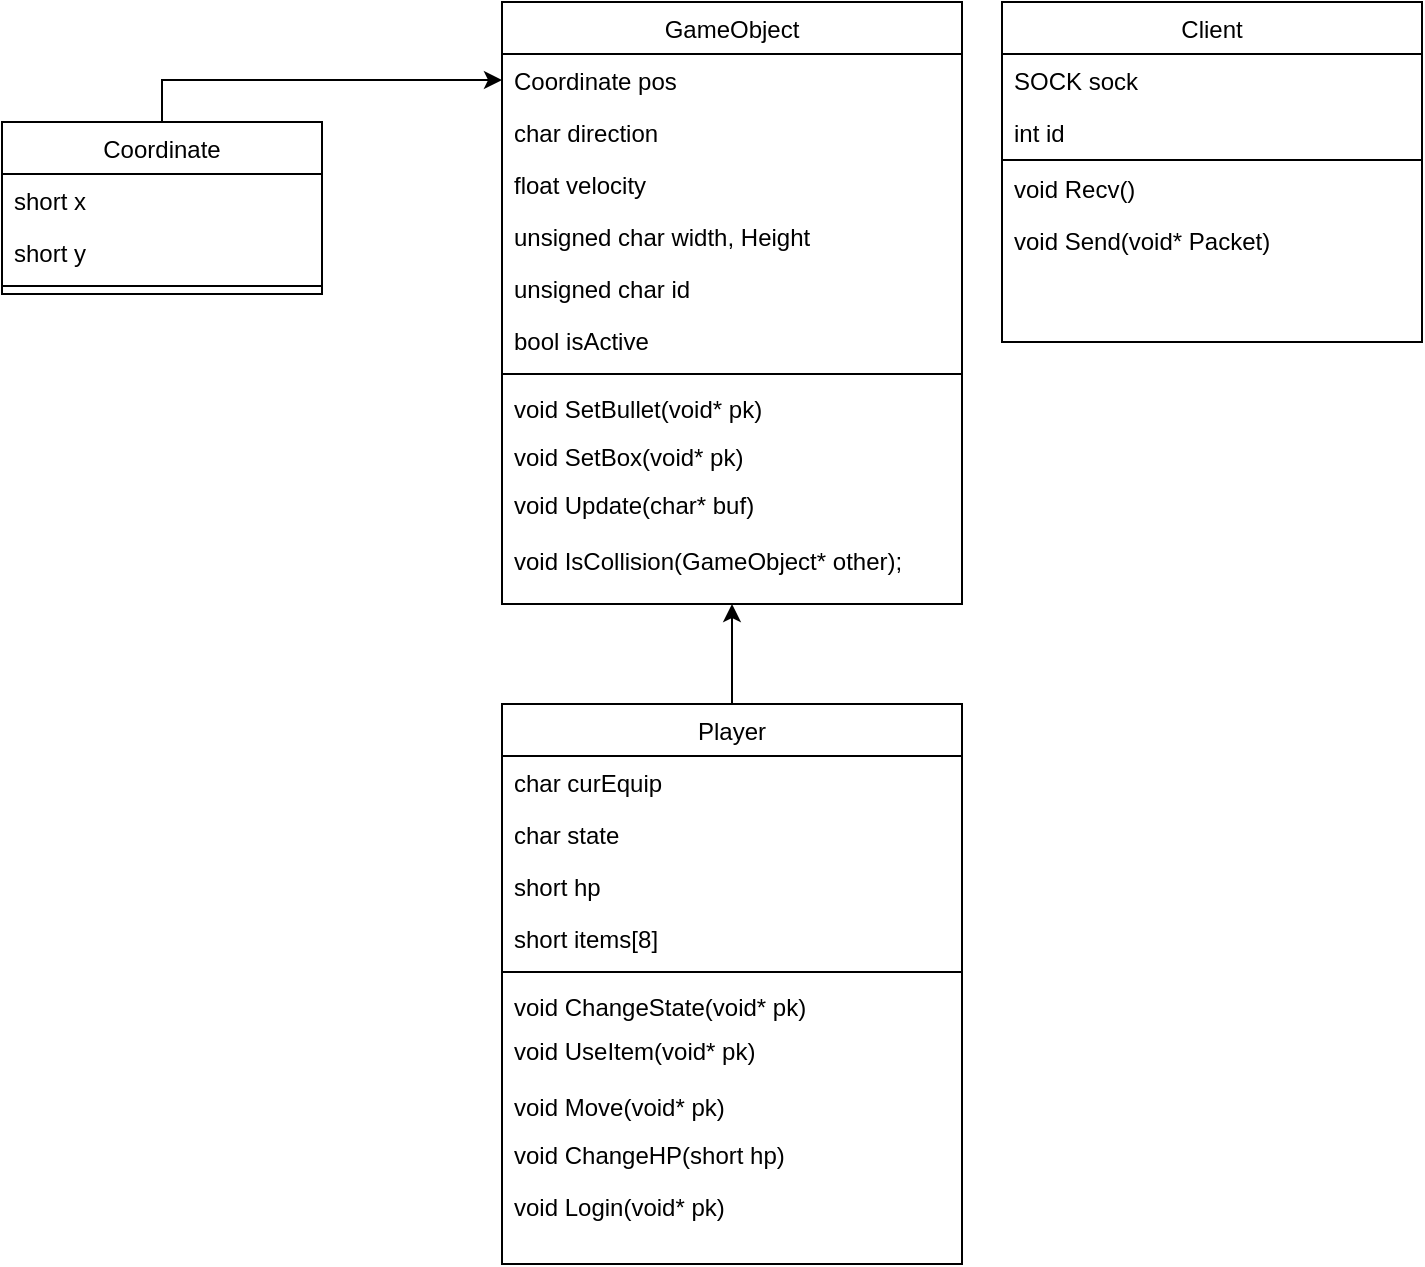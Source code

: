 <mxfile version="15.4.0" type="device"><diagram id="C5RBs43oDa-KdzZeNtuy" name="Page-1"><mxGraphModel dx="1527" dy="805" grid="1" gridSize="10" guides="1" tooltips="1" connect="1" arrows="1" fold="1" page="1" pageScale="1" pageWidth="827" pageHeight="1169" math="0" shadow="0"><root><mxCell id="WIyWlLk6GJQsqaUBKTNV-0"/><mxCell id="WIyWlLk6GJQsqaUBKTNV-1" parent="WIyWlLk6GJQsqaUBKTNV-0"/><mxCell id="7EJbWmPxn5MIXTnX5kuo-135" style="edgeStyle=orthogonalEdgeStyle;rounded=0;orthogonalLoop=1;jettySize=auto;html=1;entryX=0.5;entryY=1;entryDx=0;entryDy=0;" parent="WIyWlLk6GJQsqaUBKTNV-1" source="zkfFHV4jXpPFQw0GAbJ--6" target="7EJbWmPxn5MIXTnX5kuo-127" edge="1"><mxGeometry relative="1" as="geometry"/></mxCell><mxCell id="zkfFHV4jXpPFQw0GAbJ--6" value="Player" style="swimlane;fontStyle=0;align=center;verticalAlign=top;childLayout=stackLayout;horizontal=1;startSize=26;horizontalStack=0;resizeParent=1;resizeLast=0;collapsible=1;marginBottom=0;rounded=0;shadow=0;strokeWidth=1;" parent="WIyWlLk6GJQsqaUBKTNV-1" vertex="1"><mxGeometry x="-518" y="590" width="230" height="280" as="geometry"><mxRectangle x="130" y="380" width="160" height="26" as="alternateBounds"/></mxGeometry></mxCell><mxCell id="7EJbWmPxn5MIXTnX5kuo-113" value="char curEquip" style="text;align=left;verticalAlign=top;spacingLeft=4;spacingRight=4;overflow=hidden;rotatable=0;points=[[0,0.5],[1,0.5]];portConstraint=eastwest;rounded=0;shadow=0;html=0;" parent="zkfFHV4jXpPFQw0GAbJ--6" vertex="1"><mxGeometry y="26" width="230" height="26" as="geometry"/></mxCell><mxCell id="h8LLoGerYkd3efBY6kVI-2" value="char state" style="text;align=left;verticalAlign=top;spacingLeft=4;spacingRight=4;overflow=hidden;rotatable=0;points=[[0,0.5],[1,0.5]];portConstraint=eastwest;rounded=0;shadow=0;html=0;" parent="zkfFHV4jXpPFQw0GAbJ--6" vertex="1"><mxGeometry y="52" width="230" height="26" as="geometry"/></mxCell><mxCell id="7EJbWmPxn5MIXTnX5kuo-114" value="short hp" style="text;align=left;verticalAlign=top;spacingLeft=4;spacingRight=4;overflow=hidden;rotatable=0;points=[[0,0.5],[1,0.5]];portConstraint=eastwest;rounded=0;shadow=0;html=0;" parent="zkfFHV4jXpPFQw0GAbJ--6" vertex="1"><mxGeometry y="78" width="230" height="26" as="geometry"/></mxCell><mxCell id="7EJbWmPxn5MIXTnX5kuo-120" value="short items[8]" style="text;align=left;verticalAlign=top;spacingLeft=4;spacingRight=4;overflow=hidden;rotatable=0;points=[[0,0.5],[1,0.5]];portConstraint=eastwest;rounded=0;shadow=0;html=0;" parent="zkfFHV4jXpPFQw0GAbJ--6" vertex="1"><mxGeometry y="104" width="230" height="26" as="geometry"/></mxCell><mxCell id="zkfFHV4jXpPFQw0GAbJ--9" value="" style="line;html=1;strokeWidth=1;align=left;verticalAlign=middle;spacingTop=-1;spacingLeft=3;spacingRight=3;rotatable=0;labelPosition=right;points=[];portConstraint=eastwest;" parent="zkfFHV4jXpPFQw0GAbJ--6" vertex="1"><mxGeometry y="130" width="230" height="8" as="geometry"/></mxCell><mxCell id="zkfFHV4jXpPFQw0GAbJ--11" value="void ChangeState(void* pk)" style="text;align=left;verticalAlign=top;spacingLeft=4;spacingRight=4;overflow=hidden;rotatable=0;points=[[0,0.5],[1,0.5]];portConstraint=eastwest;" parent="zkfFHV4jXpPFQw0GAbJ--6" vertex="1"><mxGeometry y="138" width="230" height="22" as="geometry"/></mxCell><mxCell id="svXSLSuPKlglwKJpArpJ-6" value="void UseItem(void* pk)" style="text;align=left;verticalAlign=top;spacingLeft=4;spacingRight=4;overflow=hidden;rotatable=0;points=[[0,0.5],[1,0.5]];portConstraint=eastwest;rounded=0;shadow=0;html=0;" parent="zkfFHV4jXpPFQw0GAbJ--6" vertex="1"><mxGeometry y="160" width="230" height="28" as="geometry"/></mxCell><mxCell id="h8LLoGerYkd3efBY6kVI-0" value="void Move(void* pk)" style="text;align=left;verticalAlign=top;spacingLeft=4;spacingRight=4;overflow=hidden;rotatable=0;points=[[0,0.5],[1,0.5]];portConstraint=eastwest;rounded=0;shadow=0;html=0;" parent="zkfFHV4jXpPFQw0GAbJ--6" vertex="1"><mxGeometry y="188" width="230" height="24" as="geometry"/></mxCell><mxCell id="7EJbWmPxn5MIXTnX5kuo-115" value="void ChangeHP(short hp)" style="text;align=left;verticalAlign=top;spacingLeft=4;spacingRight=4;overflow=hidden;rotatable=0;points=[[0,0.5],[1,0.5]];portConstraint=eastwest;" parent="zkfFHV4jXpPFQw0GAbJ--6" vertex="1"><mxGeometry y="212" width="230" height="26" as="geometry"/></mxCell><mxCell id="h8LLoGerYkd3efBY6kVI-1" value="void Login(void* pk)" style="text;align=left;verticalAlign=top;spacingLeft=4;spacingRight=4;overflow=hidden;rotatable=0;points=[[0,0.5],[1,0.5]];portConstraint=eastwest;rounded=0;shadow=0;html=0;" parent="zkfFHV4jXpPFQw0GAbJ--6" vertex="1"><mxGeometry y="238" width="230" height="24" as="geometry"/></mxCell><mxCell id="7EJbWmPxn5MIXTnX5kuo-137" style="edgeStyle=orthogonalEdgeStyle;rounded=0;orthogonalLoop=1;jettySize=auto;html=1;entryX=0;entryY=0.5;entryDx=0;entryDy=0;" parent="WIyWlLk6GJQsqaUBKTNV-1" source="7EJbWmPxn5MIXTnX5kuo-121" target="7EJbWmPxn5MIXTnX5kuo-129" edge="1"><mxGeometry relative="1" as="geometry"/></mxCell><mxCell id="7EJbWmPxn5MIXTnX5kuo-121" value="Coordinate" style="swimlane;fontStyle=0;align=center;verticalAlign=top;childLayout=stackLayout;horizontal=1;startSize=26;horizontalStack=0;resizeParent=1;resizeLast=0;collapsible=1;marginBottom=0;rounded=0;shadow=0;strokeWidth=1;" parent="WIyWlLk6GJQsqaUBKTNV-1" vertex="1"><mxGeometry x="-768" y="299" width="160" height="86" as="geometry"><mxRectangle x="550" y="140" width="160" height="26" as="alternateBounds"/></mxGeometry></mxCell><mxCell id="7EJbWmPxn5MIXTnX5kuo-123" value="short x" style="text;align=left;verticalAlign=top;spacingLeft=4;spacingRight=4;overflow=hidden;rotatable=0;points=[[0,0.5],[1,0.5]];portConstraint=eastwest;rounded=0;shadow=0;html=0;" parent="7EJbWmPxn5MIXTnX5kuo-121" vertex="1"><mxGeometry y="26" width="160" height="26" as="geometry"/></mxCell><mxCell id="7EJbWmPxn5MIXTnX5kuo-124" value="short y" style="text;align=left;verticalAlign=top;spacingLeft=4;spacingRight=4;overflow=hidden;rotatable=0;points=[[0,0.5],[1,0.5]];portConstraint=eastwest;rounded=0;shadow=0;html=0;" parent="7EJbWmPxn5MIXTnX5kuo-121" vertex="1"><mxGeometry y="52" width="160" height="26" as="geometry"/></mxCell><mxCell id="7EJbWmPxn5MIXTnX5kuo-122" value="" style="line;html=1;strokeWidth=1;align=left;verticalAlign=middle;spacingTop=-1;spacingLeft=3;spacingRight=3;rotatable=0;labelPosition=right;points=[];portConstraint=eastwest;" parent="7EJbWmPxn5MIXTnX5kuo-121" vertex="1"><mxGeometry y="78" width="160" height="8" as="geometry"/></mxCell><mxCell id="7EJbWmPxn5MIXTnX5kuo-127" value="GameObject" style="swimlane;fontStyle=0;align=center;verticalAlign=top;childLayout=stackLayout;horizontal=1;startSize=26;horizontalStack=0;resizeParent=1;resizeLast=0;collapsible=1;marginBottom=0;rounded=0;shadow=0;strokeWidth=1;" parent="WIyWlLk6GJQsqaUBKTNV-1" vertex="1"><mxGeometry x="-518" y="239" width="230" height="301" as="geometry"><mxRectangle x="550" y="140" width="160" height="26" as="alternateBounds"/></mxGeometry></mxCell><mxCell id="7EJbWmPxn5MIXTnX5kuo-129" value="Coordinate pos" style="text;align=left;verticalAlign=top;spacingLeft=4;spacingRight=4;overflow=hidden;rotatable=0;points=[[0,0.5],[1,0.5]];portConstraint=eastwest;rounded=0;shadow=0;html=0;" parent="7EJbWmPxn5MIXTnX5kuo-127" vertex="1"><mxGeometry y="26" width="230" height="26" as="geometry"/></mxCell><mxCell id="7EJbWmPxn5MIXTnX5kuo-131" value="char direction" style="text;align=left;verticalAlign=top;spacingLeft=4;spacingRight=4;overflow=hidden;rotatable=0;points=[[0,0.5],[1,0.5]];portConstraint=eastwest;rounded=0;shadow=0;html=0;" parent="7EJbWmPxn5MIXTnX5kuo-127" vertex="1"><mxGeometry y="52" width="230" height="26" as="geometry"/></mxCell><mxCell id="7EJbWmPxn5MIXTnX5kuo-140" value="float velocity" style="text;align=left;verticalAlign=top;spacingLeft=4;spacingRight=4;overflow=hidden;rotatable=0;points=[[0,0.5],[1,0.5]];portConstraint=eastwest;" parent="7EJbWmPxn5MIXTnX5kuo-127" vertex="1"><mxGeometry y="78" width="230" height="26" as="geometry"/></mxCell><mxCell id="PDL5sNXrBr36ZDbFCjwY-1" value="unsigned char width, Height" style="text;align=left;verticalAlign=top;spacingLeft=4;spacingRight=4;overflow=hidden;rotatable=0;points=[[0,0.5],[1,0.5]];portConstraint=eastwest;" parent="7EJbWmPxn5MIXTnX5kuo-127" vertex="1"><mxGeometry y="104" width="230" height="26" as="geometry"/></mxCell><mxCell id="PDL5sNXrBr36ZDbFCjwY-2" value="unsigned char id" style="text;align=left;verticalAlign=top;spacingLeft=4;spacingRight=4;overflow=hidden;rotatable=0;points=[[0,0.5],[1,0.5]];portConstraint=eastwest;" parent="7EJbWmPxn5MIXTnX5kuo-127" vertex="1"><mxGeometry y="130" width="230" height="26" as="geometry"/></mxCell><mxCell id="svXSLSuPKlglwKJpArpJ-1" value="bool isActive" style="text;align=left;verticalAlign=top;spacingLeft=4;spacingRight=4;overflow=hidden;rotatable=0;points=[[0,0.5],[1,0.5]];portConstraint=eastwest;" parent="7EJbWmPxn5MIXTnX5kuo-127" vertex="1"><mxGeometry y="156" width="230" height="26" as="geometry"/></mxCell><mxCell id="7EJbWmPxn5MIXTnX5kuo-128" value="" style="line;html=1;strokeWidth=1;align=left;verticalAlign=middle;spacingTop=-1;spacingLeft=3;spacingRight=3;rotatable=0;labelPosition=right;points=[];portConstraint=eastwest;" parent="7EJbWmPxn5MIXTnX5kuo-127" vertex="1"><mxGeometry y="182" width="230" height="8" as="geometry"/></mxCell><mxCell id="svXSLSuPKlglwKJpArpJ-3" value="void SetBullet(void* pk)" style="text;align=left;verticalAlign=top;spacingLeft=4;spacingRight=4;overflow=hidden;rotatable=0;points=[[0,0.5],[1,0.5]];portConstraint=eastwest;rounded=0;shadow=0;html=0;" parent="7EJbWmPxn5MIXTnX5kuo-127" vertex="1"><mxGeometry y="190" width="230" height="24" as="geometry"/></mxCell><mxCell id="svXSLSuPKlglwKJpArpJ-7" value="void SetBox(void* pk)" style="text;align=left;verticalAlign=top;spacingLeft=4;spacingRight=4;overflow=hidden;rotatable=0;points=[[0,0.5],[1,0.5]];portConstraint=eastwest;rounded=0;shadow=0;html=0;" parent="7EJbWmPxn5MIXTnX5kuo-127" vertex="1"><mxGeometry y="214" width="230" height="24" as="geometry"/></mxCell><mxCell id="svXSLSuPKlglwKJpArpJ-0" value="void Update(char* buf)" style="text;align=left;verticalAlign=top;spacingLeft=4;spacingRight=4;overflow=hidden;rotatable=0;points=[[0,0.5],[1,0.5]];portConstraint=eastwest;rounded=0;shadow=0;html=0;" parent="7EJbWmPxn5MIXTnX5kuo-127" vertex="1"><mxGeometry y="238" width="230" height="28" as="geometry"/></mxCell><mxCell id="h8LLoGerYkd3efBY6kVI-3" value="void IsCollision(GameObject* other);" style="text;align=left;verticalAlign=top;spacingLeft=4;spacingRight=4;overflow=hidden;rotatable=0;points=[[0,0.5],[1,0.5]];portConstraint=eastwest;rounded=0;shadow=0;html=0;" parent="7EJbWmPxn5MIXTnX5kuo-127" vertex="1"><mxGeometry y="266" width="230" height="28" as="geometry"/></mxCell><mxCell id="PDL5sNXrBr36ZDbFCjwY-3" value="Client&#10;" style="swimlane;fontStyle=0;align=center;verticalAlign=top;childLayout=stackLayout;horizontal=1;startSize=26;horizontalStack=0;resizeParent=1;resizeLast=0;collapsible=1;marginBottom=0;rounded=0;shadow=0;strokeWidth=1;" parent="WIyWlLk6GJQsqaUBKTNV-1" vertex="1"><mxGeometry x="-268" y="239" width="210" height="170" as="geometry"><mxRectangle x="550" y="140" width="160" height="26" as="alternateBounds"/></mxGeometry></mxCell><mxCell id="PDL5sNXrBr36ZDbFCjwY-4" value="SOCK sock" style="text;align=left;verticalAlign=top;spacingLeft=4;spacingRight=4;overflow=hidden;rotatable=0;points=[[0,0.5],[1,0.5]];portConstraint=eastwest;rounded=0;shadow=0;html=0;" parent="PDL5sNXrBr36ZDbFCjwY-3" vertex="1"><mxGeometry y="26" width="210" height="26" as="geometry"/></mxCell><mxCell id="PDL5sNXrBr36ZDbFCjwY-31" value="int id" style="text;align=left;verticalAlign=top;spacingLeft=4;spacingRight=4;overflow=hidden;rotatable=0;points=[[0,0.5],[1,0.5]];portConstraint=eastwest;rounded=0;shadow=0;html=0;" parent="PDL5sNXrBr36ZDbFCjwY-3" vertex="1"><mxGeometry y="52" width="210" height="26" as="geometry"/></mxCell><mxCell id="PDL5sNXrBr36ZDbFCjwY-10" value="" style="line;html=1;strokeWidth=1;align=left;verticalAlign=middle;spacingTop=-1;spacingLeft=3;spacingRight=3;rotatable=0;labelPosition=right;points=[];portConstraint=eastwest;" parent="PDL5sNXrBr36ZDbFCjwY-3" vertex="1"><mxGeometry y="78" width="210" height="2" as="geometry"/></mxCell><mxCell id="U9fb2RmbmyCDapvaPR2d-0" value="void Recv()" style="text;align=left;verticalAlign=top;spacingLeft=4;spacingRight=4;overflow=hidden;rotatable=0;points=[[0,0.5],[1,0.5]];portConstraint=eastwest;rounded=0;shadow=0;html=0;" parent="PDL5sNXrBr36ZDbFCjwY-3" vertex="1"><mxGeometry y="80" width="210" height="26" as="geometry"/></mxCell><mxCell id="U9fb2RmbmyCDapvaPR2d-1" value="void Send(void* Packet)" style="text;align=left;verticalAlign=top;spacingLeft=4;spacingRight=4;overflow=hidden;rotatable=0;points=[[0,0.5],[1,0.5]];portConstraint=eastwest;rounded=0;shadow=0;html=0;" parent="PDL5sNXrBr36ZDbFCjwY-3" vertex="1"><mxGeometry y="106" width="210" height="26" as="geometry"/></mxCell></root></mxGraphModel></diagram></mxfile>